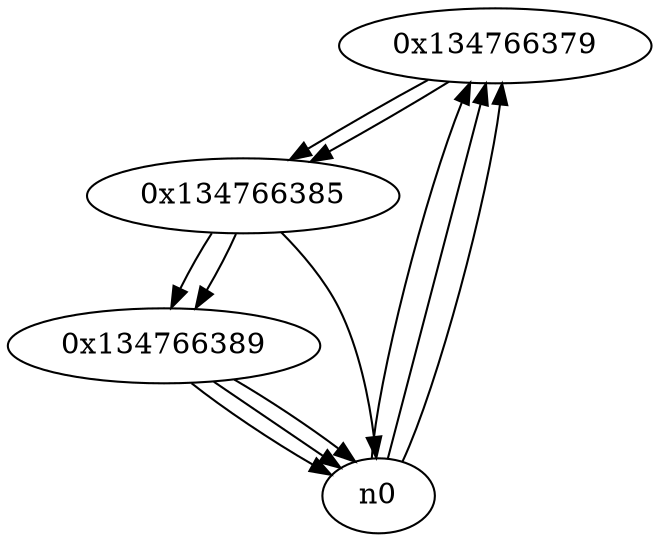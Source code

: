 digraph G{
/* nodes */
  n1 [label="0x134766379"]
  n2 [label="0x134766385"]
  n3 [label="0x134766389"]
/* edges */
n1 -> n2;
n0 -> n1;
n0 -> n1;
n0 -> n1;
n2 -> n3;
n2 -> n0;
n1 -> n2;
n3 -> n0;
n3 -> n0;
n3 -> n0;
n2 -> n3;
}
